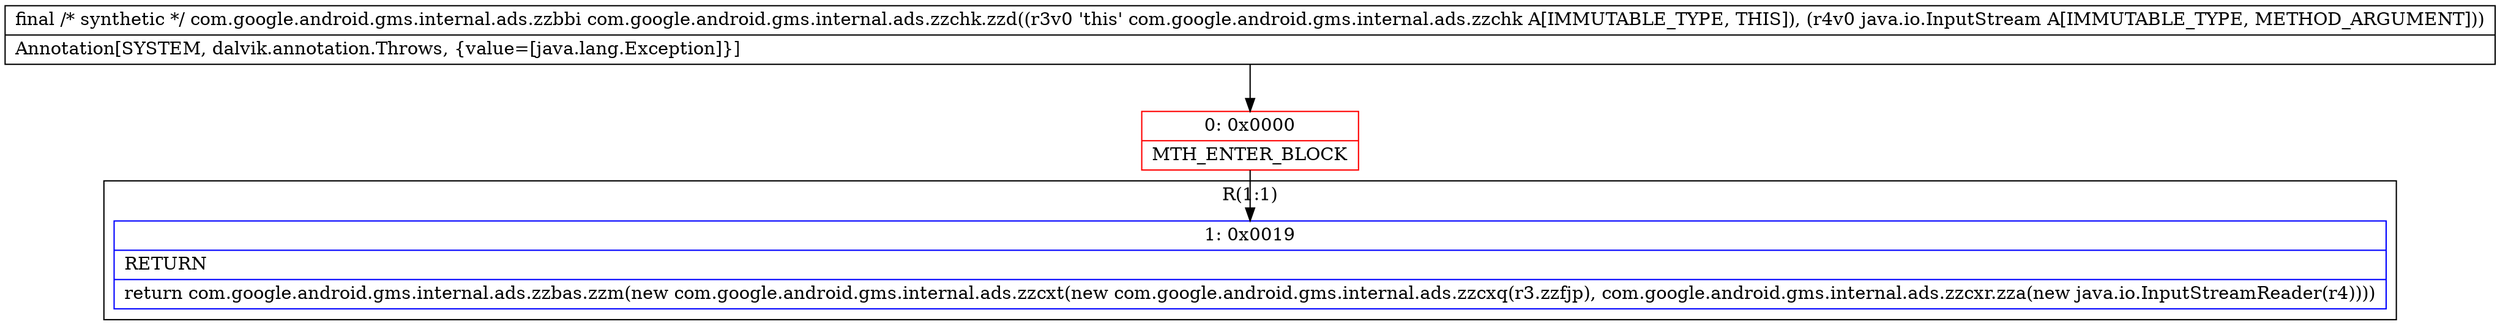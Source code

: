 digraph "CFG forcom.google.android.gms.internal.ads.zzchk.zzd(Ljava\/io\/InputStream;)Lcom\/google\/android\/gms\/internal\/ads\/zzbbi;" {
subgraph cluster_Region_751259928 {
label = "R(1:1)";
node [shape=record,color=blue];
Node_1 [shape=record,label="{1\:\ 0x0019|RETURN\l|return com.google.android.gms.internal.ads.zzbas.zzm(new com.google.android.gms.internal.ads.zzcxt(new com.google.android.gms.internal.ads.zzcxq(r3.zzfjp), com.google.android.gms.internal.ads.zzcxr.zza(new java.io.InputStreamReader(r4))))\l}"];
}
Node_0 [shape=record,color=red,label="{0\:\ 0x0000|MTH_ENTER_BLOCK\l}"];
MethodNode[shape=record,label="{final \/* synthetic *\/ com.google.android.gms.internal.ads.zzbbi com.google.android.gms.internal.ads.zzchk.zzd((r3v0 'this' com.google.android.gms.internal.ads.zzchk A[IMMUTABLE_TYPE, THIS]), (r4v0 java.io.InputStream A[IMMUTABLE_TYPE, METHOD_ARGUMENT]))  | Annotation[SYSTEM, dalvik.annotation.Throws, \{value=[java.lang.Exception]\}]\l}"];
MethodNode -> Node_0;
Node_0 -> Node_1;
}


